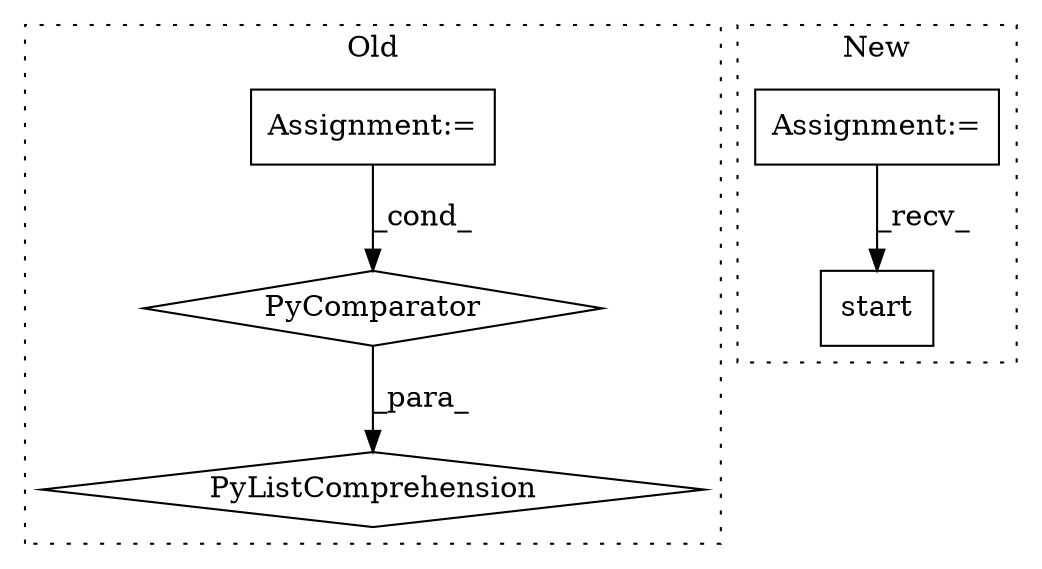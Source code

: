digraph G {
subgraph cluster0 {
1 [label="PyListComprehension" a="109" s="4750" l="138" shape="diamond"];
4 [label="PyComparator" a="113" s="4834" l="41" shape="diamond"];
5 [label="Assignment:=" a="7" s="4834" l="41" shape="box"];
label = "Old";
style="dotted";
}
subgraph cluster1 {
2 [label="start" a="32" s="4899" l="7" shape="box"];
3 [label="Assignment:=" a="7" s="4699" l="12" shape="box"];
label = "New";
style="dotted";
}
3 -> 2 [label="_recv_"];
4 -> 1 [label="_para_"];
5 -> 4 [label="_cond_"];
}